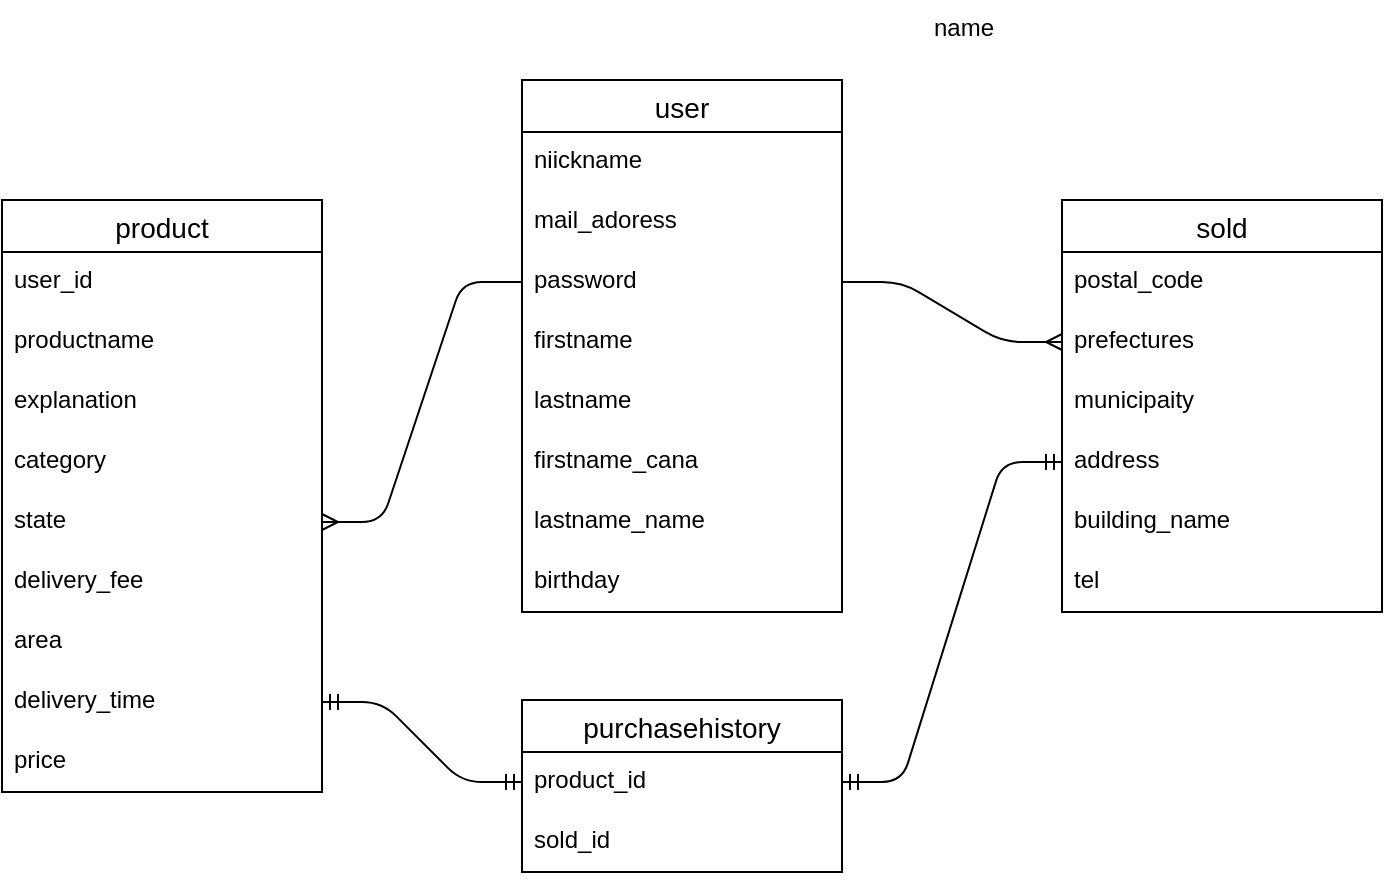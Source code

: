 <mxfile version="13.10.0" type="embed">
    <diagram id="JkAfYDhmm7tMQDEuU7e_" name="Page-1">
        <mxGraphModel dx="693" dy="526" grid="1" gridSize="10" guides="1" tooltips="1" connect="1" arrows="0" fold="1" page="1" pageScale="1" pageWidth="850" pageHeight="1100" math="0" shadow="0">
            <root>
                <mxCell id="0"/>
                <mxCell id="1" parent="0"/>
                <mxCell id="15" value="user" style="swimlane;fontStyle=0;childLayout=stackLayout;horizontal=1;startSize=26;horizontalStack=0;resizeParent=1;resizeParentMax=0;resizeLast=0;collapsible=1;marginBottom=0;align=center;fontSize=14;strokeWidth=1;labelBorderColor=none;" parent="1" vertex="1">
                    <mxGeometry x="300" y="140" width="160" height="266" as="geometry"/>
                </mxCell>
                <mxCell id="16" value="niickname" style="text;strokeColor=none;fillColor=none;spacingLeft=4;spacingRight=4;overflow=hidden;rotatable=0;points=[[0,0.5],[1,0.5]];portConstraint=eastwest;fontSize=12;" parent="15" vertex="1">
                    <mxGeometry y="26" width="160" height="30" as="geometry"/>
                </mxCell>
                <mxCell id="17" value="mail_adoress" style="text;strokeColor=none;fillColor=none;spacingLeft=4;spacingRight=4;overflow=hidden;rotatable=0;points=[[0,0.5],[1,0.5]];portConstraint=eastwest;fontSize=12;" parent="15" vertex="1">
                    <mxGeometry y="56" width="160" height="30" as="geometry"/>
                </mxCell>
                <mxCell id="47" value="password" style="text;strokeColor=none;fillColor=none;spacingLeft=4;spacingRight=4;overflow=hidden;rotatable=0;points=[[0,0.5],[1,0.5]];portConstraint=eastwest;fontSize=12;startSize=26;html=0;" parent="15" vertex="1">
                    <mxGeometry y="86" width="160" height="30" as="geometry"/>
                </mxCell>
                <mxCell id="46" value="firstname" style="text;strokeColor=none;fillColor=none;spacingLeft=4;spacingRight=4;overflow=hidden;rotatable=0;points=[[0,0.5],[1,0.5]];portConstraint=eastwest;fontSize=12;startSize=26;html=0;" parent="15" vertex="1">
                    <mxGeometry y="116" width="160" height="30" as="geometry"/>
                </mxCell>
                <mxCell id="95" value="lastname" style="text;strokeColor=none;fillColor=none;spacingLeft=4;spacingRight=4;overflow=hidden;rotatable=0;points=[[0,0.5],[1,0.5]];portConstraint=eastwest;fontSize=12;startSize=26;html=0;" vertex="1" parent="15">
                    <mxGeometry y="146" width="160" height="30" as="geometry"/>
                </mxCell>
                <mxCell id="49" value="firstname_cana" style="text;strokeColor=none;fillColor=none;spacingLeft=4;spacingRight=4;overflow=hidden;rotatable=0;points=[[0,0.5],[1,0.5]];portConstraint=eastwest;fontSize=12;startSize=26;html=0;" parent="15" vertex="1">
                    <mxGeometry y="176" width="160" height="30" as="geometry"/>
                </mxCell>
                <mxCell id="96" value="lastname_name" style="text;strokeColor=none;fillColor=none;spacingLeft=4;spacingRight=4;overflow=hidden;rotatable=0;points=[[0,0.5],[1,0.5]];portConstraint=eastwest;fontSize=12;startSize=26;html=0;" vertex="1" parent="15">
                    <mxGeometry y="206" width="160" height="30" as="geometry"/>
                </mxCell>
                <mxCell id="48" value="birthday" style="text;strokeColor=none;fillColor=none;spacingLeft=4;spacingRight=4;overflow=hidden;rotatable=0;points=[[0,0.5],[1,0.5]];portConstraint=eastwest;fontSize=12;startSize=26;html=0;" parent="15" vertex="1">
                    <mxGeometry y="236" width="160" height="30" as="geometry"/>
                </mxCell>
                <mxCell id="50" value="product" style="swimlane;fontStyle=0;childLayout=stackLayout;horizontal=1;startSize=26;horizontalStack=0;resizeParent=1;resizeParentMax=0;resizeLast=0;collapsible=1;marginBottom=0;align=center;fontSize=14;strokeWidth=1;labelBorderColor=none;" parent="1" vertex="1">
                    <mxGeometry x="40" y="200" width="160" height="296" as="geometry"/>
                </mxCell>
                <mxCell id="78" value="user_id" style="text;strokeColor=none;fillColor=none;spacingLeft=4;spacingRight=4;overflow=hidden;rotatable=0;points=[[0,0.5],[1,0.5]];portConstraint=eastwest;fontSize=12;startSize=26;html=0;" parent="50" vertex="1">
                    <mxGeometry y="26" width="160" height="30" as="geometry"/>
                </mxCell>
                <mxCell id="52" value="productname" style="text;strokeColor=none;fillColor=none;spacingLeft=4;spacingRight=4;overflow=hidden;rotatable=0;points=[[0,0.5],[1,0.5]];portConstraint=eastwest;fontSize=12;" parent="50" vertex="1">
                    <mxGeometry y="56" width="160" height="30" as="geometry"/>
                </mxCell>
                <mxCell id="53" value="explanation" style="text;strokeColor=none;fillColor=none;spacingLeft=4;spacingRight=4;overflow=hidden;rotatable=0;points=[[0,0.5],[1,0.5]];portConstraint=eastwest;fontSize=12;startSize=26;html=0;" parent="50" vertex="1">
                    <mxGeometry y="86" width="160" height="30" as="geometry"/>
                </mxCell>
                <mxCell id="54" value="category" style="text;strokeColor=none;fillColor=none;spacingLeft=4;spacingRight=4;overflow=hidden;rotatable=0;points=[[0,0.5],[1,0.5]];portConstraint=eastwest;fontSize=12;startSize=26;html=0;" parent="50" vertex="1">
                    <mxGeometry y="116" width="160" height="30" as="geometry"/>
                </mxCell>
                <mxCell id="55" value="state" style="text;strokeColor=none;fillColor=none;spacingLeft=4;spacingRight=4;overflow=hidden;rotatable=0;points=[[0,0.5],[1,0.5]];portConstraint=eastwest;fontSize=12;startSize=26;html=0;" parent="50" vertex="1">
                    <mxGeometry y="146" width="160" height="30" as="geometry"/>
                </mxCell>
                <mxCell id="58" value="delivery_fee" style="text;strokeColor=none;fillColor=none;spacingLeft=4;spacingRight=4;overflow=hidden;rotatable=0;points=[[0,0.5],[1,0.5]];portConstraint=eastwest;fontSize=12;startSize=26;html=0;" parent="50" vertex="1">
                    <mxGeometry y="176" width="160" height="30" as="geometry"/>
                </mxCell>
                <mxCell id="57" value="area" style="text;strokeColor=none;fillColor=none;spacingLeft=4;spacingRight=4;overflow=hidden;rotatable=0;points=[[0,0.5],[1,0.5]];portConstraint=eastwest;fontSize=12;startSize=26;html=0;" parent="50" vertex="1">
                    <mxGeometry y="206" width="160" height="30" as="geometry"/>
                </mxCell>
                <mxCell id="59" value="delivery_time" style="text;strokeColor=none;fillColor=none;spacingLeft=4;spacingRight=4;overflow=hidden;rotatable=0;points=[[0,0.5],[1,0.5]];portConstraint=eastwest;fontSize=12;startSize=26;html=0;" parent="50" vertex="1">
                    <mxGeometry y="236" width="160" height="30" as="geometry"/>
                </mxCell>
                <mxCell id="56" value="price" style="text;strokeColor=none;fillColor=none;spacingLeft=4;spacingRight=4;overflow=hidden;rotatable=0;points=[[0,0.5],[1,0.5]];portConstraint=eastwest;fontSize=12;startSize=26;html=0;" parent="50" vertex="1">
                    <mxGeometry y="266" width="160" height="30" as="geometry"/>
                </mxCell>
                <mxCell id="60" value="sold" style="swimlane;fontStyle=0;childLayout=stackLayout;horizontal=1;startSize=26;horizontalStack=0;resizeParent=1;resizeParentMax=0;resizeLast=0;collapsible=1;marginBottom=0;align=center;fontSize=14;strokeWidth=1;labelBorderColor=none;" parent="1" vertex="1">
                    <mxGeometry x="570" y="200" width="160" height="206" as="geometry"/>
                </mxCell>
                <mxCell id="64" value="postal_code" style="text;strokeColor=none;fillColor=none;spacingLeft=4;spacingRight=4;overflow=hidden;rotatable=0;points=[[0,0.5],[1,0.5]];portConstraint=eastwest;fontSize=12;startSize=26;html=0;" parent="60" vertex="1">
                    <mxGeometry y="26" width="160" height="30" as="geometry"/>
                </mxCell>
                <mxCell id="65" value="prefectures" style="text;strokeColor=none;fillColor=none;spacingLeft=4;spacingRight=4;overflow=hidden;rotatable=0;points=[[0,0.5],[1,0.5]];portConstraint=eastwest;fontSize=12;startSize=26;html=0;" parent="60" vertex="1">
                    <mxGeometry y="56" width="160" height="30" as="geometry"/>
                </mxCell>
                <mxCell id="66" value="municipaity" style="text;strokeColor=none;fillColor=none;spacingLeft=4;spacingRight=4;overflow=hidden;rotatable=0;points=[[0,0.5],[1,0.5]];portConstraint=eastwest;fontSize=12;startSize=26;html=0;" parent="60" vertex="1">
                    <mxGeometry y="86" width="160" height="30" as="geometry"/>
                </mxCell>
                <mxCell id="67" value="address" style="text;strokeColor=none;fillColor=none;spacingLeft=4;spacingRight=4;overflow=hidden;rotatable=0;points=[[0,0.5],[1,0.5]];portConstraint=eastwest;fontSize=12;startSize=26;html=0;" parent="60" vertex="1">
                    <mxGeometry y="116" width="160" height="30" as="geometry"/>
                </mxCell>
                <mxCell id="68" value="building_name" style="text;strokeColor=none;fillColor=none;spacingLeft=4;spacingRight=4;overflow=hidden;rotatable=0;points=[[0,0.5],[1,0.5]];portConstraint=eastwest;fontSize=12;startSize=26;html=0;" parent="60" vertex="1">
                    <mxGeometry y="146" width="160" height="30" as="geometry"/>
                </mxCell>
                <mxCell id="69" value="tel" style="text;strokeColor=none;fillColor=none;spacingLeft=4;spacingRight=4;overflow=hidden;rotatable=0;points=[[0,0.5],[1,0.5]];portConstraint=eastwest;fontSize=12;startSize=26;html=0;" parent="60" vertex="1">
                    <mxGeometry y="176" width="160" height="30" as="geometry"/>
                </mxCell>
                <mxCell id="75" value="" style="edgeStyle=entityRelationEdgeStyle;fontSize=12;html=1;endArrow=ERmany;labelBackgroundColor=none;exitX=0;exitY=0.5;exitDx=0;exitDy=0;entryX=1;entryY=0.5;entryDx=0;entryDy=0;" parent="1" source="47" target="55" edge="1">
                    <mxGeometry width="100" height="100" relative="1" as="geometry">
                        <mxPoint x="200" y="360" as="sourcePoint"/>
                        <mxPoint x="280" y="460" as="targetPoint"/>
                    </mxGeometry>
                </mxCell>
                <mxCell id="76" value="" style="edgeStyle=entityRelationEdgeStyle;fontSize=12;html=1;endArrow=ERmany;labelBackgroundColor=none;exitX=1;exitY=0.5;exitDx=0;exitDy=0;entryX=0;entryY=0.5;entryDx=0;entryDy=0;" parent="1" source="47" target="65" edge="1">
                    <mxGeometry width="100" height="100" relative="1" as="geometry">
                        <mxPoint x="460" y="320" as="sourcePoint"/>
                        <mxPoint x="565" y="350" as="targetPoint"/>
                    </mxGeometry>
                </mxCell>
                <mxCell id="77" value="" style="edgeStyle=entityRelationEdgeStyle;fontSize=12;html=1;endArrow=ERmandOne;startArrow=ERmandOne;labelBackgroundColor=none;exitX=1;exitY=0.5;exitDx=0;exitDy=0;entryX=0;entryY=0.5;entryDx=0;entryDy=0;" parent="1" source="59" target="83" edge="1">
                    <mxGeometry width="100" height="100" relative="1" as="geometry">
                        <mxPoint x="320" y="470" as="sourcePoint"/>
                        <mxPoint x="310" y="471" as="targetPoint"/>
                    </mxGeometry>
                </mxCell>
                <mxCell id="81" value="purchasehistory" style="swimlane;fontStyle=0;childLayout=stackLayout;horizontal=1;startSize=26;horizontalStack=0;resizeParent=1;resizeParentMax=0;resizeLast=0;collapsible=1;marginBottom=0;align=center;fontSize=14;strokeWidth=1;labelBorderColor=none;" parent="1" vertex="1">
                    <mxGeometry x="300" y="450" width="160" height="86" as="geometry"/>
                </mxCell>
                <mxCell id="83" value="product_id" style="text;strokeColor=none;fillColor=none;spacingLeft=4;spacingRight=4;overflow=hidden;rotatable=0;points=[[0,0.5],[1,0.5]];portConstraint=eastwest;fontSize=12;startSize=26;html=0;" parent="81" vertex="1">
                    <mxGeometry y="26" width="160" height="30" as="geometry"/>
                </mxCell>
                <mxCell id="84" value="sold_id" style="text;strokeColor=none;fillColor=none;spacingLeft=4;spacingRight=4;overflow=hidden;rotatable=0;points=[[0,0.5],[1,0.5]];portConstraint=eastwest;fontSize=12;" parent="81" vertex="1">
                    <mxGeometry y="56" width="160" height="30" as="geometry"/>
                </mxCell>
                <mxCell id="93" value="" style="edgeStyle=entityRelationEdgeStyle;fontSize=12;html=1;endArrow=ERmandOne;startArrow=ERmandOne;labelBackgroundColor=none;exitX=1;exitY=0.5;exitDx=0;exitDy=0;entryX=0;entryY=0.5;entryDx=0;entryDy=0;" parent="1" target="67" edge="1" source="83">
                    <mxGeometry width="100" height="100" relative="1" as="geometry">
                        <mxPoint x="470" y="470" as="sourcePoint"/>
                        <mxPoint x="580" y="490" as="targetPoint"/>
                    </mxGeometry>
                </mxCell>
                <mxCell id="97" value="name" style="text;strokeColor=none;fillColor=none;spacingLeft=4;spacingRight=4;overflow=hidden;rotatable=0;points=[[0,0.5],[1,0.5]];portConstraint=eastwest;fontSize=12;startSize=26;html=0;" vertex="1" parent="1">
                    <mxGeometry x="500" y="100" width="160" height="30" as="geometry"/>
                </mxCell>
            </root>
        </mxGraphModel>
    </diagram>
</mxfile>